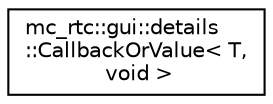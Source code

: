 digraph "Graphical Class Hierarchy"
{
 // INTERACTIVE_SVG=YES
  edge [fontname="Helvetica",fontsize="10",labelfontname="Helvetica",labelfontsize="10"];
  node [fontname="Helvetica",fontsize="10",shape=record];
  rankdir="LR";
  Node0 [label="mc_rtc::gui::details\l::CallbackOrValue\< T,\l void \>",height=0.2,width=0.4,color="black", fillcolor="white", style="filled",URL="$structmc__rtc_1_1gui_1_1details_1_1CallbackOrValue_3_01T_00_01void_01_4.html"];
}
